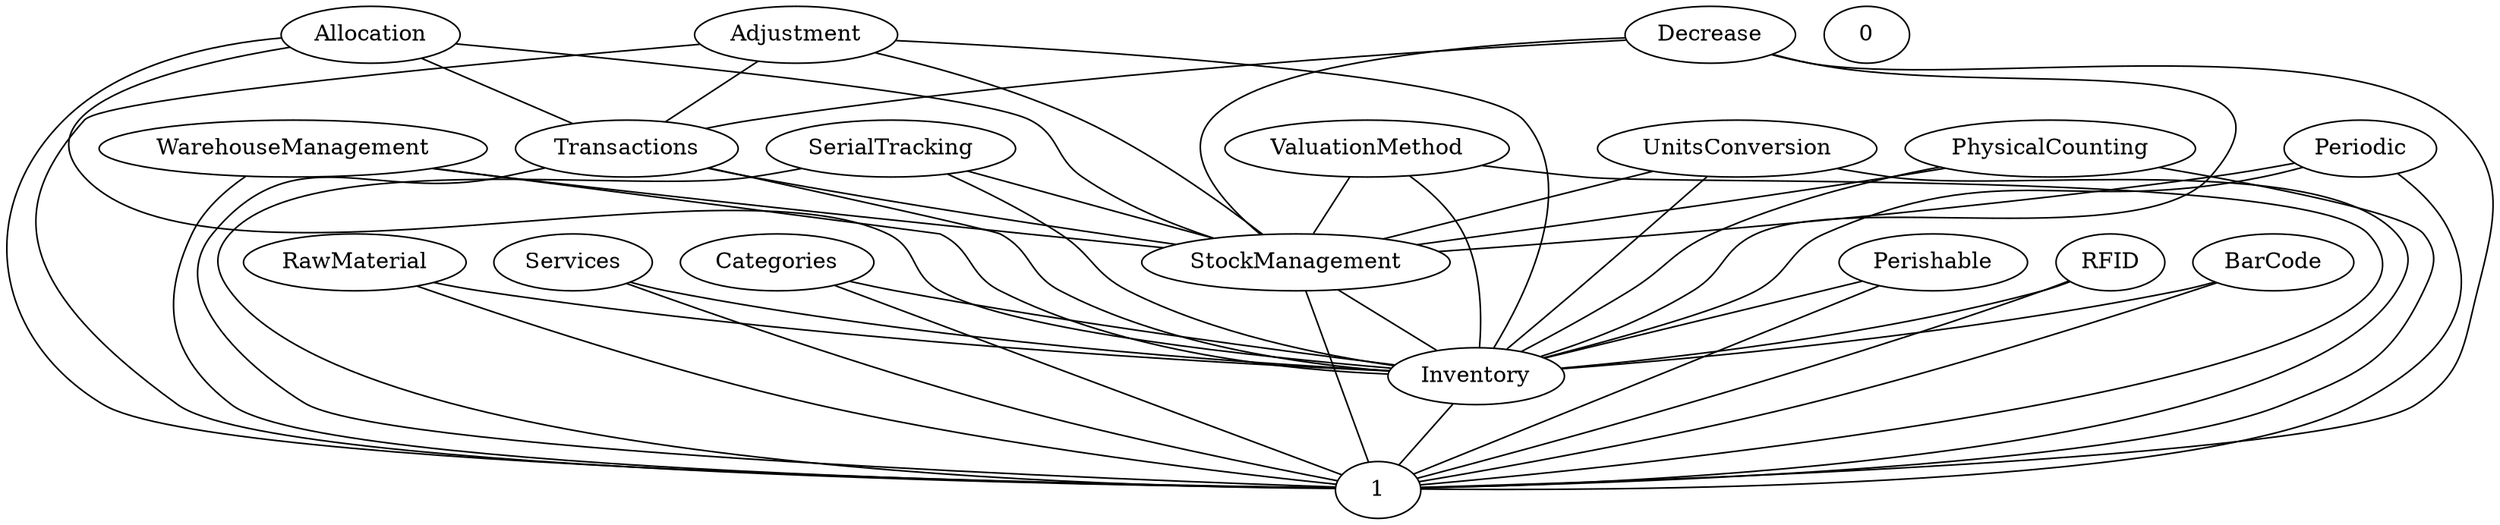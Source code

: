 graph G {
  SerialTracking;
  RawMaterial;
  Inventory;
  Services;
  Categories;
  0;
  UnitsConversion;
  WarehouseManagement;
  1;
  Adjustment;
  PhysicalCounting;
  Periodic;
  Transactions;
  StockManagement;
  Perishable;
  Decrease;
  ValuationMethod;
  RFID;
  BarCode;
  Allocation;
  Allocation -- Transactions;
  Adjustment -- Transactions;
  Transactions -- StockManagement;
  ValuationMethod -- StockManagement;
  Decrease -- Transactions;
  PhysicalCounting -- StockManagement;
  UnitsConversion -- StockManagement;
  StockManagement -- Inventory;
  WarehouseManagement -- StockManagement;
  Inventory -- 1;
  SerialTracking -- StockManagement;
  SerialTracking -- Inventory;
  Services -- Inventory;
  UnitsConversion -- Inventory;
  WarehouseManagement -- Inventory;
  Adjustment -- StockManagement;
  PhysicalCounting -- Inventory;
  Periodic -- Inventory;
  Periodic -- StockManagement;
  Transactions -- Inventory;
  StockManagement -- 1;
  Perishable -- Inventory;
  Perishable -- 1;
  Decrease -- Inventory;
  Decrease -- StockManagement;
  ValuationMethod -- Inventory;
  ValuationMethod -- 1;
  Allocation -- Inventory;
  Allocation -- StockManagement;
  SerialTracking -- 1;
  RawMaterial -- Inventory;
  RawMaterial -- 1;
  Services -- 1;
  Categories -- Inventory;
  Categories -- 1;
  UnitsConversion -- 1;
  WarehouseManagement -- 1;
  Adjustment -- Inventory;
  Adjustment -- 1;
  PhysicalCounting -- 1;
  Periodic -- 1;
  Transactions -- 1;
  Decrease -- 1;
  RFID -- Inventory;
  RFID -- 1;
  BarCode -- Inventory;
  BarCode -- 1;
  Allocation -- 1;
}
